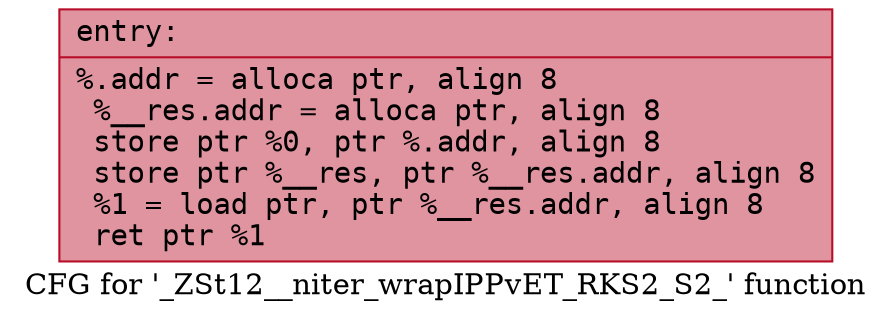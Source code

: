 digraph "CFG for '_ZSt12__niter_wrapIPPvET_RKS2_S2_' function" {
	label="CFG for '_ZSt12__niter_wrapIPPvET_RKS2_S2_' function";

	Node0x56285ad32090 [shape=record,color="#b70d28ff", style=filled, fillcolor="#b70d2870" fontname="Courier",label="{entry:\l|  %.addr = alloca ptr, align 8\l  %__res.addr = alloca ptr, align 8\l  store ptr %0, ptr %.addr, align 8\l  store ptr %__res, ptr %__res.addr, align 8\l  %1 = load ptr, ptr %__res.addr, align 8\l  ret ptr %1\l}"];
}
